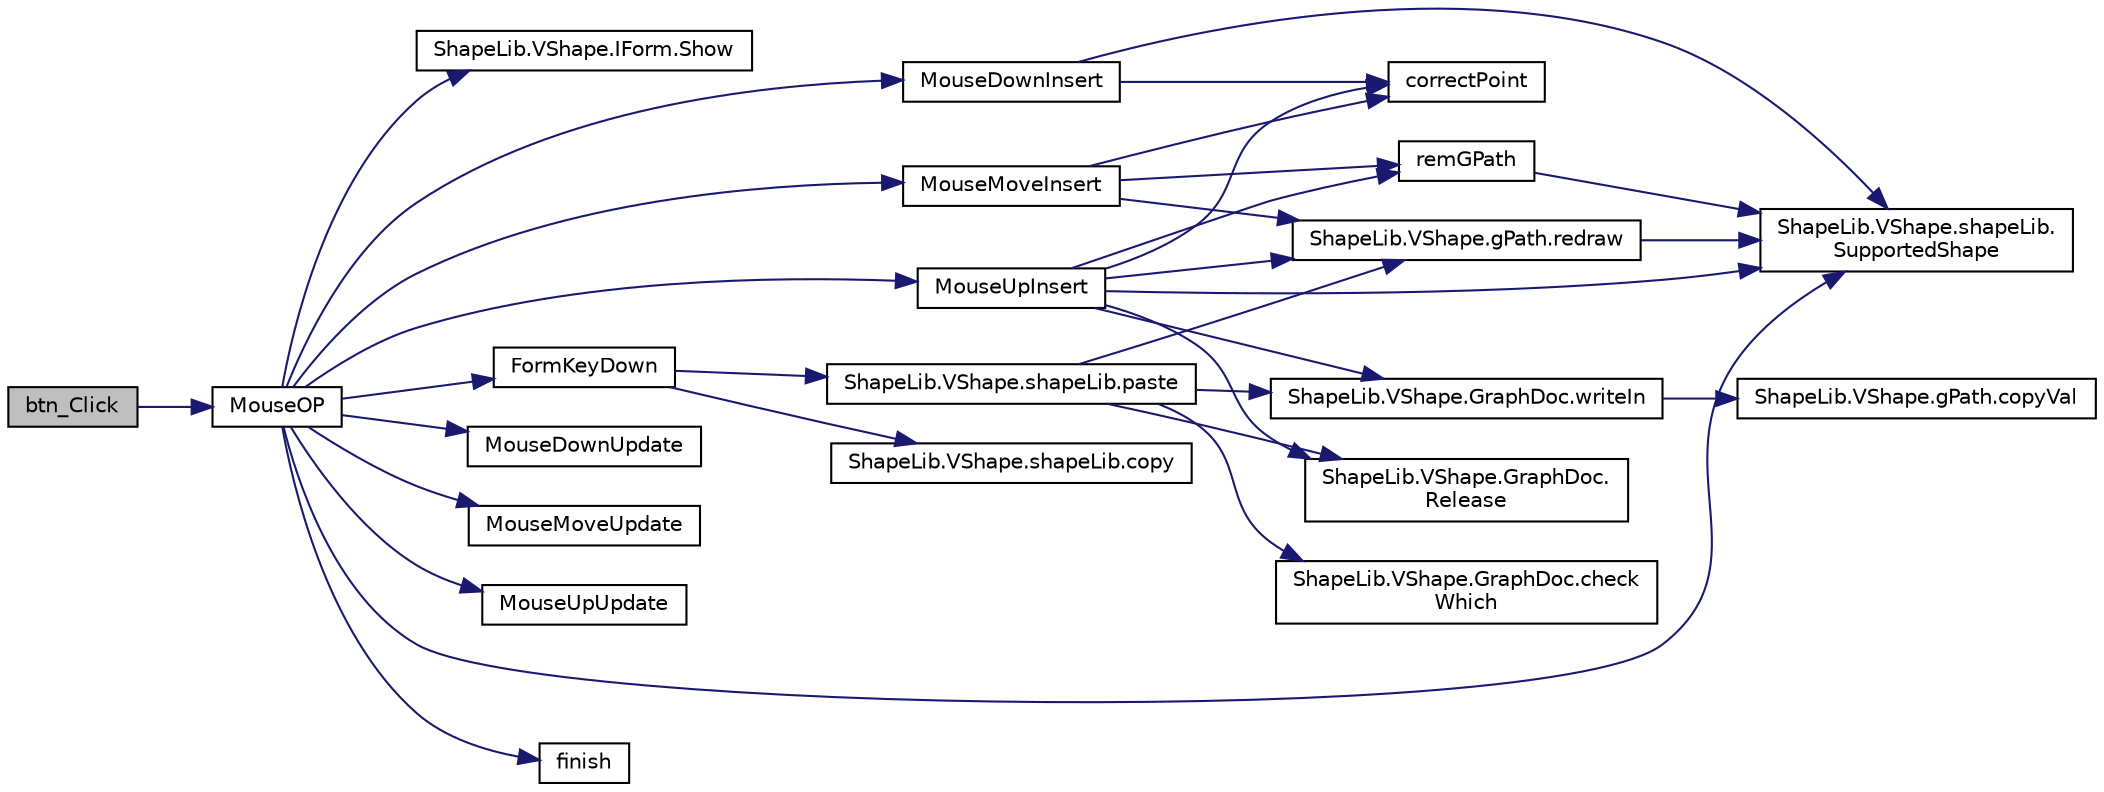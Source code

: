 digraph "btn_Click"
{
 // LATEX_PDF_SIZE
  edge [fontname="Helvetica",fontsize="10",labelfontname="Helvetica",labelfontsize="10"];
  node [fontname="Helvetica",fontsize="10",shape=record];
  rankdir="LR";
  Node0 [label="btn_Click",height=0.2,width=0.4,color="black", fillcolor="grey75", style="filled", fontcolor="black",tooltip="UI 點選"];
  Node0 -> Node1 [color="midnightblue",fontsize="10",style="solid",fontname="Helvetica"];
  Node1 [label="MouseOP",height=0.2,width=0.4,color="black", fillcolor="white", style="filled",URL="$classShapeLib_1_1VShape_1_1ShapeObj.html#a34b2c442f54a1f1bb63b778459d2ee6b",tooltip=" "];
  Node1 -> Node2 [color="midnightblue",fontsize="10",style="solid",fontname="Helvetica"];
  Node2 [label="ShapeLib.VShape.IForm.Show",height=0.2,width=0.4,color="black", fillcolor="white", style="filled",URL="$interfaceShapeLib_1_1VShape_1_1IForm.html#ace79e5f49885e486e8e1d48ff0666476",tooltip=" "];
  Node1 -> Node3 [color="midnightblue",fontsize="10",style="solid",fontname="Helvetica"];
  Node3 [label="ShapeLib.VShape.shapeLib.\lSupportedShape",height=0.2,width=0.4,color="black", fillcolor="white", style="filled",URL="$classShapeLib_1_1VShape_1_1shapeLib.html#a2351d411700f286075d73bfc5b16ac5a",tooltip="define supported shape"];
  Node1 -> Node4 [color="midnightblue",fontsize="10",style="solid",fontname="Helvetica"];
  Node4 [label="MouseUpInsert",height=0.2,width=0.4,color="black", fillcolor="white", style="filled",URL="$classShapeLib_1_1VShape_1_1ShapeObj.html#ace21b13afa13483dd8e06599b4f637a2",tooltip=" "];
  Node4 -> Node5 [color="midnightblue",fontsize="10",style="solid",fontname="Helvetica"];
  Node5 [label="correctPoint",height=0.2,width=0.4,color="black", fillcolor="white", style="filled",URL="$classShapeLib_1_1VShape_1_1ShapeObj.html#a71cdea85479187fc9529601a58844615",tooltip=" "];
  Node4 -> Node6 [color="midnightblue",fontsize="10",style="solid",fontname="Helvetica"];
  Node6 [label="remGPath",height=0.2,width=0.4,color="black", fillcolor="white", style="filled",URL="$classShapeLib_1_1VShape_1_1ShapeObj.html#a3969d0be24dcac277ab2a486898df32d",tooltip="儲存新繪製的圖形資料"];
  Node6 -> Node3 [color="midnightblue",fontsize="10",style="solid",fontname="Helvetica"];
  Node4 -> Node7 [color="midnightblue",fontsize="10",style="solid",fontname="Helvetica"];
  Node7 [label="ShapeLib.VShape.gPath.redraw",height=0.2,width=0.4,color="black", fillcolor="white", style="filled",URL="$classShapeLib_1_1VShape_1_1gPath.html#a3d0ca616bad384ca3a1e4a3eef245d07",tooltip=" "];
  Node7 -> Node3 [color="midnightblue",fontsize="10",style="solid",fontname="Helvetica"];
  Node4 -> Node3 [color="midnightblue",fontsize="10",style="solid",fontname="Helvetica"];
  Node4 -> Node8 [color="midnightblue",fontsize="10",style="solid",fontname="Helvetica"];
  Node8 [label="ShapeLib.VShape.GraphDoc.writeIn",height=0.2,width=0.4,color="black", fillcolor="white", style="filled",URL="$classShapeLib_1_1VShape_1_1GraphDoc.html#afa57d6c546aa1a7c7de0d0a8afb1facf",tooltip="維護 undo stack ,把目前狀態存起來.並清空redo stack,如果之前有undo 動作,是回覆到某一狀態,在此之後的動作都可清除"];
  Node8 -> Node9 [color="midnightblue",fontsize="10",style="solid",fontname="Helvetica"];
  Node9 [label="ShapeLib.VShape.gPath.copyVal",height=0.2,width=0.4,color="black", fillcolor="white", style="filled",URL="$classShapeLib_1_1VShape_1_1gPath.html#a71d28a4e45efc11cba10f7495bcffb4b",tooltip=" "];
  Node4 -> Node10 [color="midnightblue",fontsize="10",style="solid",fontname="Helvetica"];
  Node10 [label="ShapeLib.VShape.GraphDoc.\lRelease",height=0.2,width=0.4,color="black", fillcolor="white", style="filled",URL="$classShapeLib_1_1VShape_1_1GraphDoc.html#a94c93747c8daa99d65c2a04c6be0748c",tooltip=" "];
  Node1 -> Node11 [color="midnightblue",fontsize="10",style="solid",fontname="Helvetica"];
  Node11 [label="MouseMoveInsert",height=0.2,width=0.4,color="black", fillcolor="white", style="filled",URL="$classShapeLib_1_1VShape_1_1ShapeObj.html#af176bed520eb58b23ab1808cd7c14c62",tooltip=" "];
  Node11 -> Node5 [color="midnightblue",fontsize="10",style="solid",fontname="Helvetica"];
  Node11 -> Node6 [color="midnightblue",fontsize="10",style="solid",fontname="Helvetica"];
  Node11 -> Node7 [color="midnightblue",fontsize="10",style="solid",fontname="Helvetica"];
  Node1 -> Node12 [color="midnightblue",fontsize="10",style="solid",fontname="Helvetica"];
  Node12 [label="MouseDownInsert",height=0.2,width=0.4,color="black", fillcolor="white", style="filled",URL="$classShapeLib_1_1VShape_1_1ShapeObj.html#a6ae3f608ed94f2909eb90f0e9639d11b",tooltip=" "];
  Node12 -> Node5 [color="midnightblue",fontsize="10",style="solid",fontname="Helvetica"];
  Node12 -> Node3 [color="midnightblue",fontsize="10",style="solid",fontname="Helvetica"];
  Node1 -> Node13 [color="midnightblue",fontsize="10",style="solid",fontname="Helvetica"];
  Node13 [label="MouseDownUpdate",height=0.2,width=0.4,color="black", fillcolor="white", style="filled",URL="$classShapeLib_1_1VShape_1_1ShapeObj.html#af26f853a1776fda09cff1454f90b0ea4",tooltip=" "];
  Node1 -> Node14 [color="midnightblue",fontsize="10",style="solid",fontname="Helvetica"];
  Node14 [label="MouseMoveUpdate",height=0.2,width=0.4,color="black", fillcolor="white", style="filled",URL="$classShapeLib_1_1VShape_1_1ShapeObj.html#a218ff9340a5b0a54358e2f31e622c667",tooltip=" "];
  Node1 -> Node15 [color="midnightblue",fontsize="10",style="solid",fontname="Helvetica"];
  Node15 [label="MouseUpUpdate",height=0.2,width=0.4,color="black", fillcolor="white", style="filled",URL="$classShapeLib_1_1VShape_1_1ShapeObj.html#ab6dd6fd1074f7fc88baa9b3772e3333a",tooltip=" "];
  Node1 -> Node16 [color="midnightblue",fontsize="10",style="solid",fontname="Helvetica"];
  Node16 [label="FormKeyDown",height=0.2,width=0.4,color="black", fillcolor="white", style="filled",URL="$classShapeLib_1_1VShape_1_1ShapeObj.html#a269fc4d256f6210f58b270a4c8c1f7d2",tooltip=" "];
  Node16 -> Node17 [color="midnightblue",fontsize="10",style="solid",fontname="Helvetica"];
  Node17 [label="ShapeLib.VShape.shapeLib.copy",height=0.2,width=0.4,color="black", fillcolor="white", style="filled",URL="$classShapeLib_1_1VShape_1_1shapeLib.html#a595f2cc22a259de1325183ec28b1caf3",tooltip=" "];
  Node16 -> Node18 [color="midnightblue",fontsize="10",style="solid",fontname="Helvetica"];
  Node18 [label="ShapeLib.VShape.shapeLib.paste",height=0.2,width=0.4,color="black", fillcolor="white", style="filled",URL="$classShapeLib_1_1VShape_1_1shapeLib.html#a65066b4a90c6e198caaa769a4a95b63d",tooltip=" "];
  Node18 -> Node19 [color="midnightblue",fontsize="10",style="solid",fontname="Helvetica"];
  Node19 [label="ShapeLib.VShape.GraphDoc.check\lWhich",height=0.2,width=0.4,color="black", fillcolor="white", style="filled",URL="$classShapeLib_1_1VShape_1_1GraphDoc.html#a24ecbfb409416abd3b6d373f2d61ac09",tooltip=" "];
  Node18 -> Node7 [color="midnightblue",fontsize="10",style="solid",fontname="Helvetica"];
  Node18 -> Node8 [color="midnightblue",fontsize="10",style="solid",fontname="Helvetica"];
  Node18 -> Node10 [color="midnightblue",fontsize="10",style="solid",fontname="Helvetica"];
  Node1 -> Node20 [color="midnightblue",fontsize="10",style="solid",fontname="Helvetica"];
  Node20 [label="finish",height=0.2,width=0.4,color="black", fillcolor="white", style="filled",URL="$classShapeLib_1_1VShape_1_1ShapeObj.html#add480a9cf3f0b32e06ef6e9b87c36b16",tooltip=" "];
}
